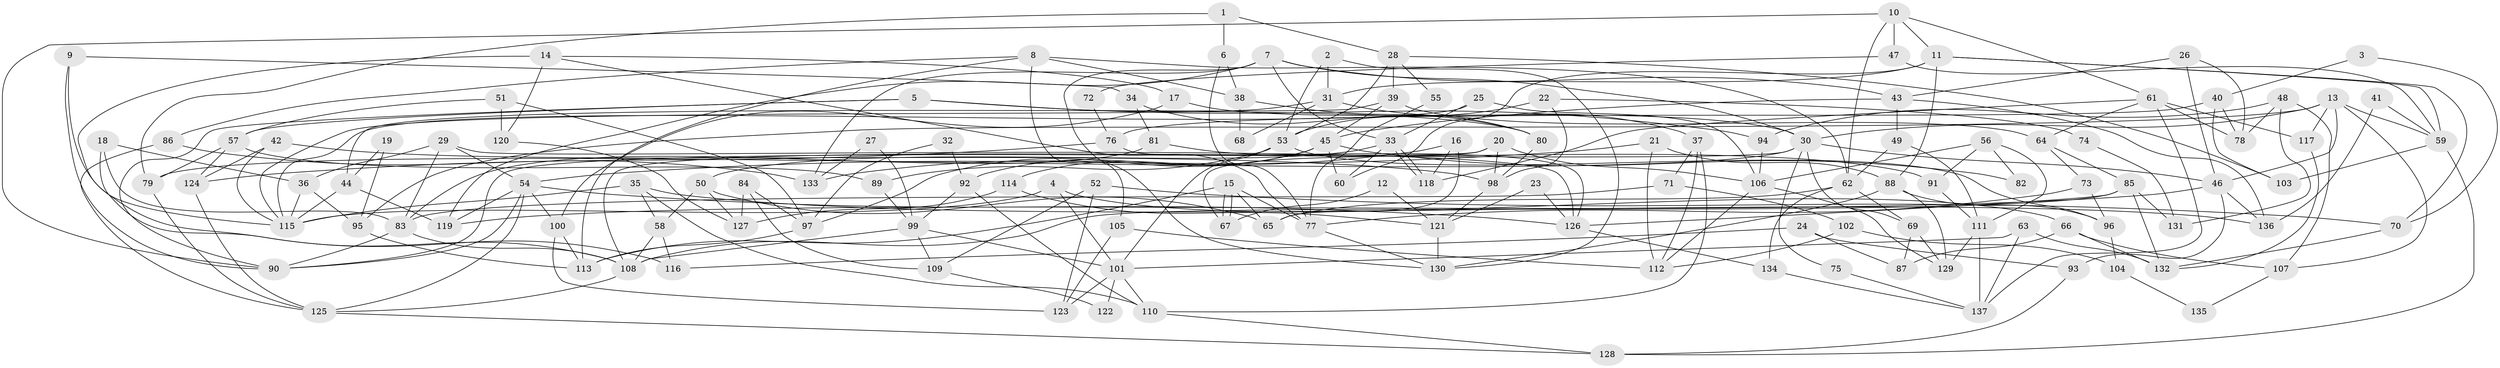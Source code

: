 // Generated by graph-tools (version 1.1) at 2025/49/03/09/25 04:49:20]
// undirected, 137 vertices, 274 edges
graph export_dot {
graph [start="1"]
  node [color=gray90,style=filled];
  1;
  2;
  3;
  4;
  5;
  6;
  7;
  8;
  9;
  10;
  11;
  12;
  13;
  14;
  15;
  16;
  17;
  18;
  19;
  20;
  21;
  22;
  23;
  24;
  25;
  26;
  27;
  28;
  29;
  30;
  31;
  32;
  33;
  34;
  35;
  36;
  37;
  38;
  39;
  40;
  41;
  42;
  43;
  44;
  45;
  46;
  47;
  48;
  49;
  50;
  51;
  52;
  53;
  54;
  55;
  56;
  57;
  58;
  59;
  60;
  61;
  62;
  63;
  64;
  65;
  66;
  67;
  68;
  69;
  70;
  71;
  72;
  73;
  74;
  75;
  76;
  77;
  78;
  79;
  80;
  81;
  82;
  83;
  84;
  85;
  86;
  87;
  88;
  89;
  90;
  91;
  92;
  93;
  94;
  95;
  96;
  97;
  98;
  99;
  100;
  101;
  102;
  103;
  104;
  105;
  106;
  107;
  108;
  109;
  110;
  111;
  112;
  113;
  114;
  115;
  116;
  117;
  118;
  119;
  120;
  121;
  122;
  123;
  124;
  125;
  126;
  127;
  128;
  129;
  130;
  131;
  132;
  133;
  134;
  135;
  136;
  137;
  1 -- 79;
  1 -- 28;
  1 -- 6;
  2 -- 53;
  2 -- 31;
  2 -- 130;
  3 -- 70;
  3 -- 40;
  4 -- 115;
  4 -- 101;
  4 -- 66;
  5 -- 90;
  5 -- 80;
  5 -- 57;
  5 -- 94;
  6 -- 77;
  6 -- 38;
  7 -- 30;
  7 -- 33;
  7 -- 43;
  7 -- 119;
  7 -- 130;
  7 -- 133;
  8 -- 113;
  8 -- 86;
  8 -- 38;
  8 -- 62;
  8 -- 105;
  9 -- 90;
  9 -- 115;
  9 -- 34;
  10 -- 61;
  10 -- 11;
  10 -- 47;
  10 -- 62;
  10 -- 90;
  11 -- 60;
  11 -- 88;
  11 -- 31;
  11 -- 59;
  11 -- 70;
  12 -- 121;
  12 -- 67;
  13 -- 30;
  13 -- 59;
  13 -- 46;
  13 -- 95;
  13 -- 107;
  13 -- 117;
  14 -- 17;
  14 -- 116;
  14 -- 77;
  14 -- 120;
  15 -- 77;
  15 -- 67;
  15 -- 67;
  15 -- 65;
  15 -- 113;
  16 -- 118;
  16 -- 65;
  16 -- 133;
  17 -- 30;
  17 -- 100;
  18 -- 36;
  18 -- 83;
  18 -- 108;
  19 -- 44;
  19 -- 95;
  20 -- 98;
  20 -- 106;
  20 -- 67;
  20 -- 108;
  21 -- 88;
  21 -- 54;
  21 -- 112;
  22 -- 98;
  22 -- 53;
  22 -- 74;
  23 -- 126;
  23 -- 121;
  24 -- 93;
  24 -- 87;
  24 -- 116;
  25 -- 115;
  25 -- 33;
  25 -- 106;
  26 -- 78;
  26 -- 46;
  26 -- 43;
  27 -- 99;
  27 -- 133;
  28 -- 39;
  28 -- 53;
  28 -- 55;
  28 -- 103;
  29 -- 36;
  29 -- 54;
  29 -- 83;
  29 -- 126;
  30 -- 46;
  30 -- 90;
  30 -- 69;
  30 -- 75;
  30 -- 79;
  31 -- 37;
  31 -- 68;
  31 -- 115;
  32 -- 92;
  32 -- 97;
  33 -- 50;
  33 -- 118;
  33 -- 118;
  33 -- 60;
  34 -- 80;
  34 -- 81;
  35 -- 110;
  35 -- 136;
  35 -- 58;
  35 -- 115;
  36 -- 115;
  36 -- 95;
  37 -- 112;
  37 -- 110;
  37 -- 71;
  38 -- 68;
  38 -- 80;
  39 -- 44;
  39 -- 64;
  39 -- 45;
  40 -- 78;
  40 -- 76;
  40 -- 103;
  41 -- 136;
  41 -- 59;
  42 -- 124;
  42 -- 115;
  42 -- 98;
  43 -- 45;
  43 -- 49;
  43 -- 136;
  44 -- 119;
  44 -- 115;
  45 -- 60;
  45 -- 82;
  45 -- 92;
  45 -- 97;
  45 -- 114;
  46 -- 119;
  46 -- 93;
  46 -- 136;
  47 -- 59;
  47 -- 72;
  48 -- 107;
  48 -- 94;
  48 -- 78;
  48 -- 131;
  49 -- 62;
  49 -- 111;
  50 -- 58;
  50 -- 65;
  50 -- 127;
  51 -- 57;
  51 -- 120;
  51 -- 97;
  52 -- 70;
  52 -- 123;
  52 -- 109;
  53 -- 101;
  53 -- 89;
  53 -- 96;
  54 -- 125;
  54 -- 90;
  54 -- 100;
  54 -- 119;
  54 -- 126;
  55 -- 77;
  56 -- 111;
  56 -- 106;
  56 -- 82;
  56 -- 91;
  57 -- 79;
  57 -- 89;
  57 -- 124;
  58 -- 108;
  58 -- 116;
  59 -- 103;
  59 -- 128;
  61 -- 64;
  61 -- 137;
  61 -- 78;
  61 -- 117;
  61 -- 118;
  62 -- 65;
  62 -- 69;
  62 -- 134;
  63 -- 137;
  63 -- 132;
  63 -- 101;
  64 -- 85;
  64 -- 73;
  66 -- 132;
  66 -- 87;
  66 -- 107;
  69 -- 87;
  69 -- 129;
  70 -- 132;
  71 -- 83;
  71 -- 102;
  72 -- 76;
  73 -- 96;
  73 -- 77;
  74 -- 131;
  75 -- 137;
  76 -- 126;
  76 -- 124;
  77 -- 130;
  79 -- 125;
  80 -- 98;
  81 -- 83;
  81 -- 91;
  83 -- 108;
  83 -- 90;
  84 -- 97;
  84 -- 109;
  84 -- 127;
  85 -- 126;
  85 -- 108;
  85 -- 131;
  85 -- 132;
  86 -- 125;
  86 -- 133;
  88 -- 129;
  88 -- 130;
  88 -- 96;
  89 -- 99;
  91 -- 111;
  92 -- 99;
  92 -- 110;
  93 -- 128;
  94 -- 106;
  95 -- 113;
  96 -- 104;
  97 -- 113;
  98 -- 121;
  99 -- 101;
  99 -- 108;
  99 -- 109;
  100 -- 113;
  100 -- 123;
  101 -- 123;
  101 -- 110;
  101 -- 122;
  102 -- 112;
  102 -- 104;
  104 -- 135;
  105 -- 112;
  105 -- 123;
  106 -- 129;
  106 -- 112;
  107 -- 135;
  108 -- 125;
  109 -- 122;
  110 -- 128;
  111 -- 129;
  111 -- 137;
  114 -- 127;
  114 -- 121;
  117 -- 132;
  120 -- 127;
  121 -- 130;
  124 -- 125;
  125 -- 128;
  126 -- 134;
  134 -- 137;
}
